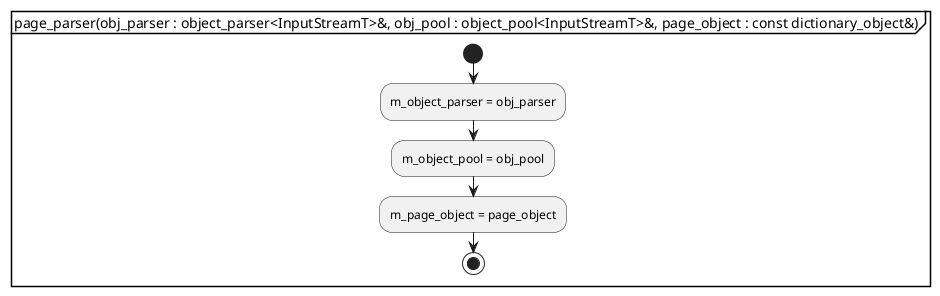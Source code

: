 @startuml page_parser
partition "page_parser(obj_parser : object_parser<InputStreamT>&, obj_pool : object_pool<InputStreamT>&, page_object : const dictionary_object&)" {
start
	:m_object_parser = obj_parser;
	:m_object_pool = obj_pool;
	:m_page_object = page_object;
stop
}
@enduml

@startuml get_page
partition "get_page()" {
start
	:page_builder : pdfpage_builder;

	' Get MediaBox
	:MediaBox_array = m_object_pool.dereference<array_object>(m_page_object.at("MediaBox"));
	:page_builder.set_media_box(RectangleData(Coordinates{MediaBox_array.at(0), MediaBox_array.at(1)}, Coordinates{MediaBox_array.at(2), MediaBox_array.at(3)}));

	' Get Contents
	:content_stream_object = m_object_pool.dereference<stream_object>(m_page_object.at("Contents"));
	:content_stream = istring_stream(content_stream_object.get_decoded_data(), std::ios_base::in | std::ios_base::binary);
	:this_contents_parser = contents_parser(content_stream);
	:page_builder.set_contents(this_contents_parser.get_contents());

	:return page_builder.toPDFPage();
stop
}
@enduml
